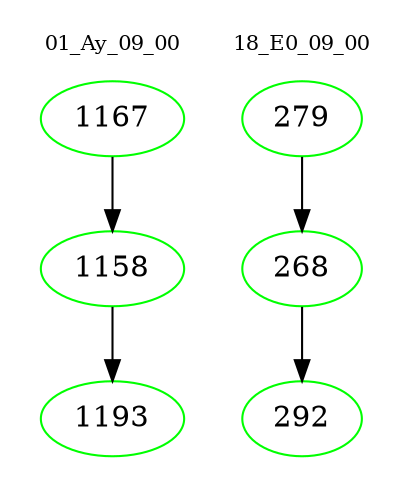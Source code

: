 digraph{
subgraph cluster_0 {
color = white
label = "01_Ay_09_00";
fontsize=10;
T0_1167 [label="1167", color="green"]
T0_1167 -> T0_1158 [color="black"]
T0_1158 [label="1158", color="green"]
T0_1158 -> T0_1193 [color="black"]
T0_1193 [label="1193", color="green"]
}
subgraph cluster_1 {
color = white
label = "18_E0_09_00";
fontsize=10;
T1_279 [label="279", color="green"]
T1_279 -> T1_268 [color="black"]
T1_268 [label="268", color="green"]
T1_268 -> T1_292 [color="black"]
T1_292 [label="292", color="green"]
}
}
